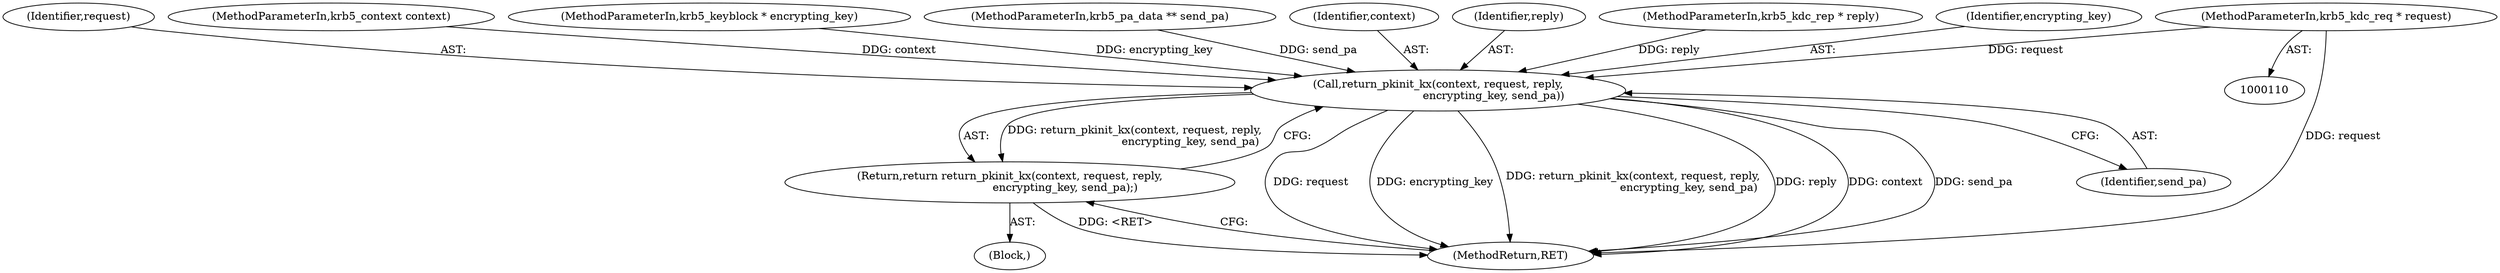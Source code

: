 digraph "0_krb5_db64ca25d661a47b996b4e2645998b5d7f0eb52c@pointer" {
"1000114" [label="(MethodParameterIn,krb5_kdc_req * request)"];
"1000219" [label="(Call,return_pkinit_kx(context, request, reply,\n                                encrypting_key, send_pa))"];
"1000218" [label="(Return,return return_pkinit_kx(context, request, reply,\n                                encrypting_key, send_pa);)"];
"1000221" [label="(Identifier,request)"];
"1000219" [label="(Call,return_pkinit_kx(context, request, reply,\n                                encrypting_key, send_pa))"];
"1000218" [label="(Return,return return_pkinit_kx(context, request, reply,\n                                encrypting_key, send_pa);)"];
"1000111" [label="(MethodParameterIn,krb5_context context)"];
"1001415" [label="(MethodReturn,RET)"];
"1000116" [label="(MethodParameterIn,krb5_keyblock * encrypting_key)"];
"1000117" [label="(MethodParameterIn,krb5_pa_data ** send_pa)"];
"1000217" [label="(Block,)"];
"1000220" [label="(Identifier,context)"];
"1000222" [label="(Identifier,reply)"];
"1000115" [label="(MethodParameterIn,krb5_kdc_rep * reply)"];
"1000223" [label="(Identifier,encrypting_key)"];
"1000224" [label="(Identifier,send_pa)"];
"1000114" [label="(MethodParameterIn,krb5_kdc_req * request)"];
"1000114" -> "1000110"  [label="AST: "];
"1000114" -> "1001415"  [label="DDG: request"];
"1000114" -> "1000219"  [label="DDG: request"];
"1000219" -> "1000218"  [label="AST: "];
"1000219" -> "1000224"  [label="CFG: "];
"1000220" -> "1000219"  [label="AST: "];
"1000221" -> "1000219"  [label="AST: "];
"1000222" -> "1000219"  [label="AST: "];
"1000223" -> "1000219"  [label="AST: "];
"1000224" -> "1000219"  [label="AST: "];
"1000218" -> "1000219"  [label="CFG: "];
"1000219" -> "1001415"  [label="DDG: request"];
"1000219" -> "1001415"  [label="DDG: encrypting_key"];
"1000219" -> "1001415"  [label="DDG: return_pkinit_kx(context, request, reply,\n                                encrypting_key, send_pa)"];
"1000219" -> "1001415"  [label="DDG: reply"];
"1000219" -> "1001415"  [label="DDG: context"];
"1000219" -> "1001415"  [label="DDG: send_pa"];
"1000219" -> "1000218"  [label="DDG: return_pkinit_kx(context, request, reply,\n                                encrypting_key, send_pa)"];
"1000111" -> "1000219"  [label="DDG: context"];
"1000115" -> "1000219"  [label="DDG: reply"];
"1000116" -> "1000219"  [label="DDG: encrypting_key"];
"1000117" -> "1000219"  [label="DDG: send_pa"];
"1000218" -> "1000217"  [label="AST: "];
"1001415" -> "1000218"  [label="CFG: "];
"1000218" -> "1001415"  [label="DDG: <RET>"];
}
